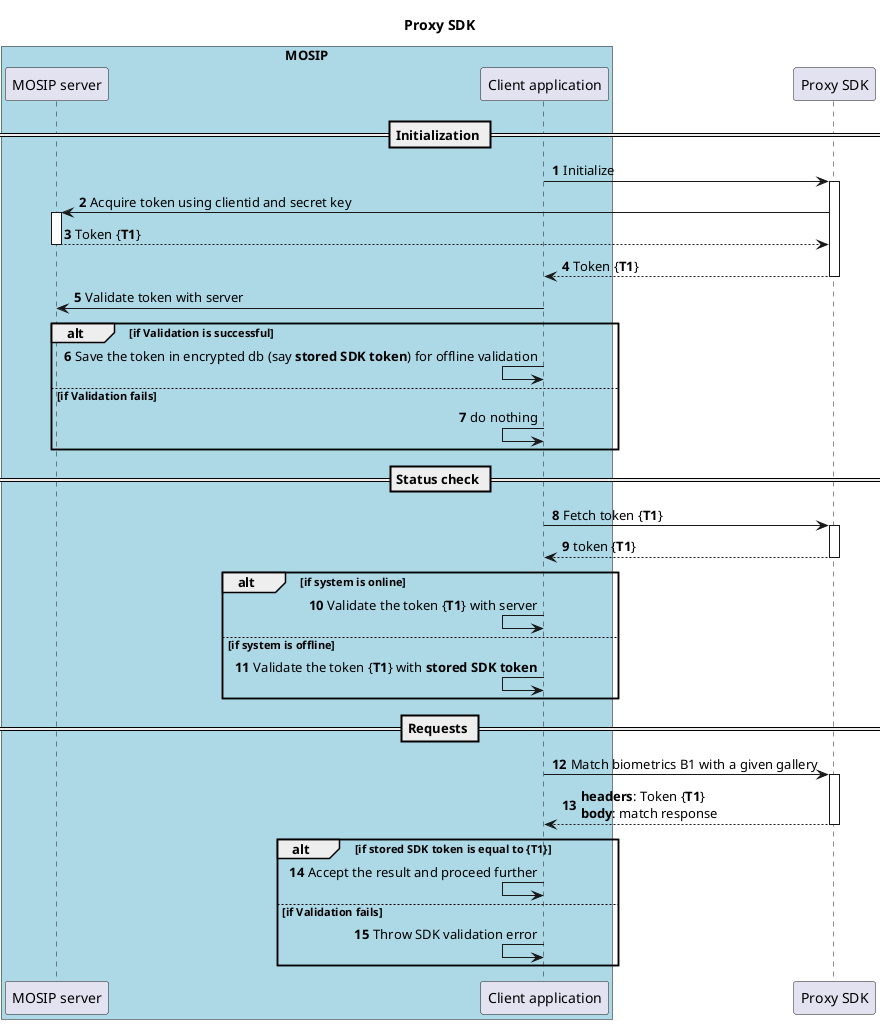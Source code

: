 @startuml
title Proxy SDK
autonumber

box "MOSIP" #LightBlue
participant "MOSIP server" as MS
participant "Client application" as CA
end box

participant "Proxy SDK" as SDK

== Initialization ==
CA -> SDK: Initialize
activate SDK
SDK -> MS: Acquire token using clientid and secret key
activate MS
return Token {**T1**}
return Token {**T1**}

CA -> MS: Validate token with server
alt if Validation is successful
CA <- CA: Save the token in encrypted db (say **stored SDK token**) for offline validation
else if Validation fails
CA <- CA: do nothing
end

== Status check ==
CA -> SDK: Fetch token {**T1**}
activate SDK
return token {**T1**}
alt if system is online
CA <- CA: Validate the token {**T1**} with server
else if system is offline
CA <- CA: Validate the token {**T1**} with **stored SDK token**
end

== Requests ==
CA -> SDK: Match biometrics B1 with a given gallery
activate SDK
return **headers**: Token {**T1**}\n**body**: match response

alt if stored SDK token is equal to {**T1**}
CA <- CA: Accept the result and proceed further
else if Validation fails
CA <- CA: Throw SDK validation error
end

@enduml